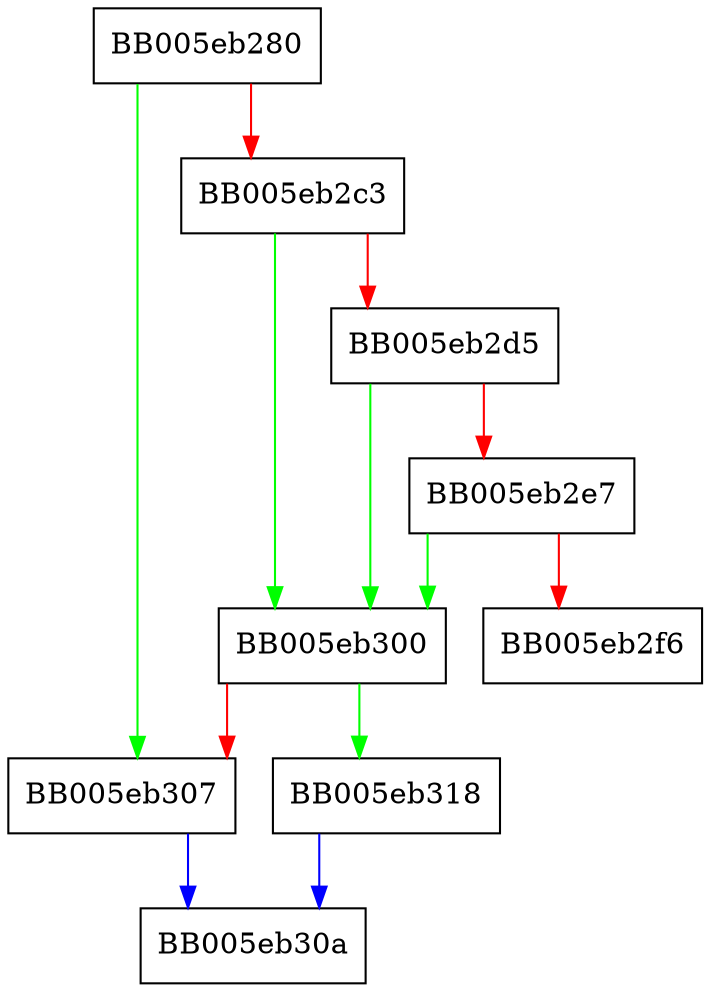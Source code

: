 digraph ossl_namemap_new {
  node [shape="box"];
  graph [splines=ortho];
  BB005eb280 -> BB005eb307 [color="green"];
  BB005eb280 -> BB005eb2c3 [color="red"];
  BB005eb2c3 -> BB005eb300 [color="green"];
  BB005eb2c3 -> BB005eb2d5 [color="red"];
  BB005eb2d5 -> BB005eb300 [color="green"];
  BB005eb2d5 -> BB005eb2e7 [color="red"];
  BB005eb2e7 -> BB005eb300 [color="green"];
  BB005eb2e7 -> BB005eb2f6 [color="red"];
  BB005eb300 -> BB005eb318 [color="green"];
  BB005eb300 -> BB005eb307 [color="red"];
  BB005eb307 -> BB005eb30a [color="blue"];
  BB005eb318 -> BB005eb30a [color="blue"];
}